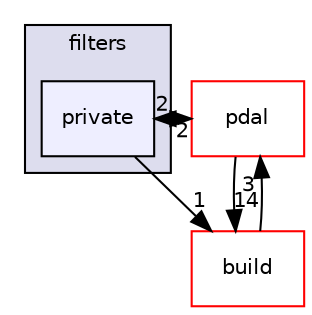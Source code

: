 digraph "pdal/filters/private" {
  compound=true
  node [ fontsize="10", fontname="Helvetica"];
  edge [ labelfontsize="10", labelfontname="Helvetica"];
  subgraph clusterdir_9348238a26585a7e0b208544997ebe2f {
    graph [ bgcolor="#ddddee", pencolor="black", label="filters" fontname="Helvetica", fontsize="10", URL="dir_9348238a26585a7e0b208544997ebe2f.html"]
  dir_e2da29d2b76d777ed57edf0bb9f58ca1 [shape=box, label="private", style="filled", fillcolor="#eeeeff", pencolor="black", URL="dir_e2da29d2b76d777ed57edf0bb9f58ca1.html"];
  }
  dir_37e2adedb6e706efcbfadb5213756005 [shape=box label="pdal" fillcolor="white" style="filled" color="red" URL="dir_37e2adedb6e706efcbfadb5213756005.html"];
  dir_58d97b97570bab8e4f5aca2d6cc8ee64 [shape=box label="build" fillcolor="white" style="filled" color="red" URL="dir_58d97b97570bab8e4f5aca2d6cc8ee64.html"];
  dir_37e2adedb6e706efcbfadb5213756005->dir_e2da29d2b76d777ed57edf0bb9f58ca1 [headlabel="2", labeldistance=1.5 headhref="dir_000050_000043.html"];
  dir_37e2adedb6e706efcbfadb5213756005->dir_58d97b97570bab8e4f5aca2d6cc8ee64 [headlabel="14", labeldistance=1.5 headhref="dir_000050_000002.html"];
  dir_e2da29d2b76d777ed57edf0bb9f58ca1->dir_37e2adedb6e706efcbfadb5213756005 [headlabel="2", labeldistance=1.5 headhref="dir_000043_000050.html"];
  dir_e2da29d2b76d777ed57edf0bb9f58ca1->dir_58d97b97570bab8e4f5aca2d6cc8ee64 [headlabel="1", labeldistance=1.5 headhref="dir_000043_000002.html"];
  dir_58d97b97570bab8e4f5aca2d6cc8ee64->dir_37e2adedb6e706efcbfadb5213756005 [headlabel="3", labeldistance=1.5 headhref="dir_000002_000050.html"];
}
